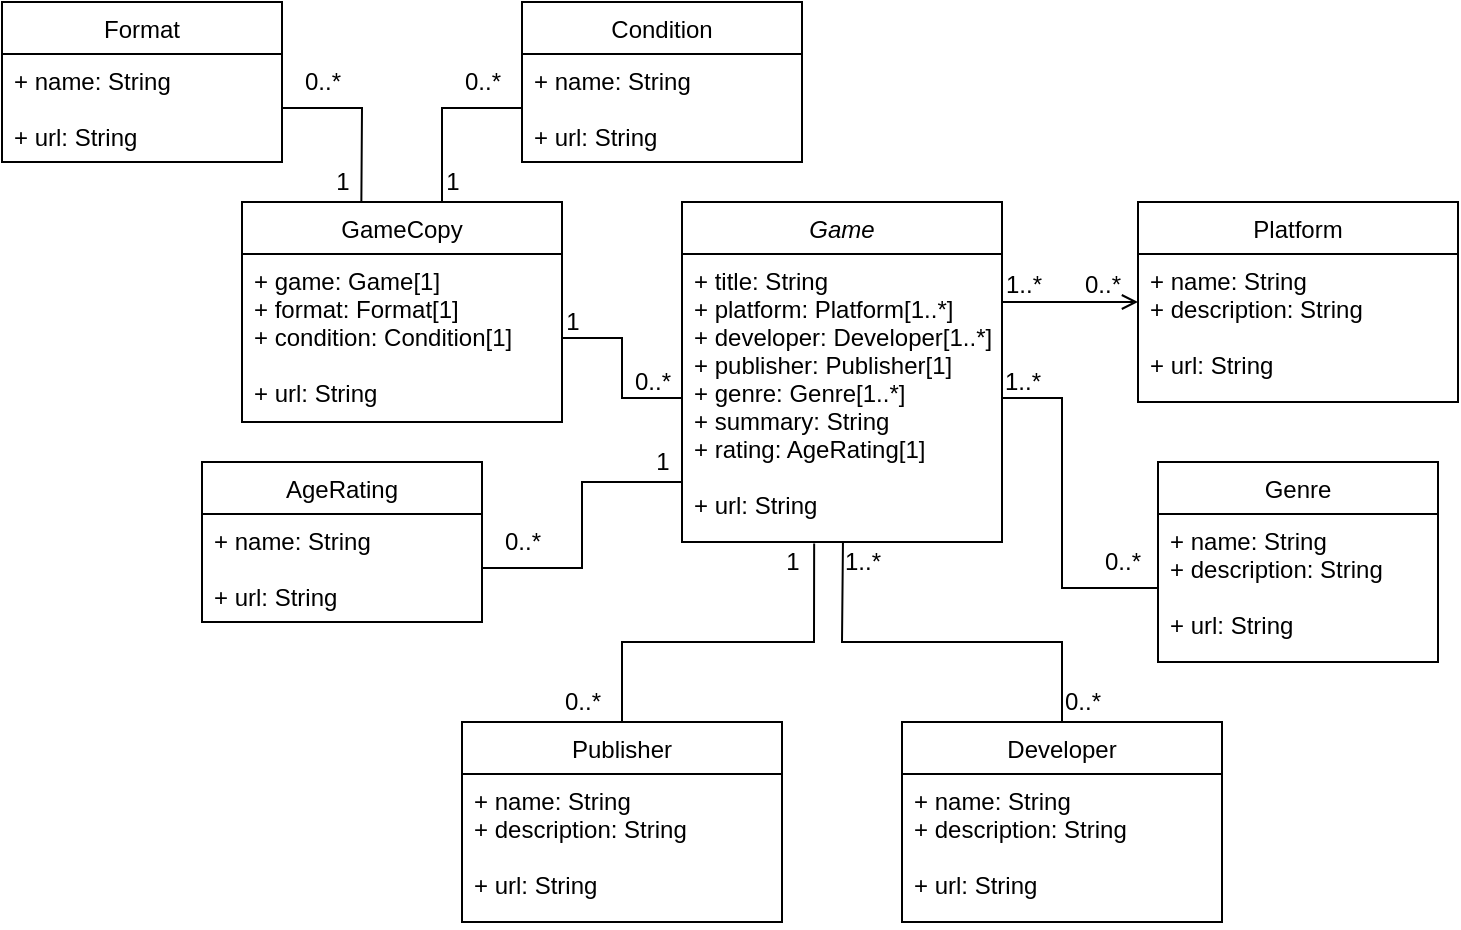 <mxfile version="20.7.4" type="device"><diagram id="C5RBs43oDa-KdzZeNtuy" name="Page-1"><mxGraphModel dx="1805" dy="578" grid="1" gridSize="10" guides="1" tooltips="1" connect="1" arrows="1" fold="1" page="1" pageScale="1" pageWidth="827" pageHeight="1169" math="0" shadow="0"><root><mxCell id="WIyWlLk6GJQsqaUBKTNV-0"/><mxCell id="WIyWlLk6GJQsqaUBKTNV-1" parent="WIyWlLk6GJQsqaUBKTNV-0"/><mxCell id="zkfFHV4jXpPFQw0GAbJ--0" value="Game" style="swimlane;fontStyle=2;align=center;verticalAlign=top;childLayout=stackLayout;horizontal=1;startSize=26;horizontalStack=0;resizeParent=1;resizeLast=0;collapsible=1;marginBottom=0;rounded=0;shadow=0;strokeWidth=1;" parent="WIyWlLk6GJQsqaUBKTNV-1" vertex="1"><mxGeometry x="280" y="120" width="160" height="170" as="geometry"><mxRectangle x="230" y="140" width="160" height="26" as="alternateBounds"/></mxGeometry></mxCell><mxCell id="zkfFHV4jXpPFQw0GAbJ--1" value="+ title: String&#10;+ platform: Platform[1..*]&#10;+ developer: Developer[1..*]&#10;+ publisher: Publisher[1]&#10;+ genre: Genre[1..*]&#10;+ summary: String&#10;+ rating: AgeRating[1]&#10;&#10;+ url: String" style="text;align=left;verticalAlign=top;spacingLeft=4;spacingRight=4;overflow=hidden;rotatable=0;points=[[0,0.5],[1,0.5]];portConstraint=eastwest;" parent="zkfFHV4jXpPFQw0GAbJ--0" vertex="1"><mxGeometry y="26" width="160" height="144" as="geometry"/></mxCell><mxCell id="zkfFHV4jXpPFQw0GAbJ--17" value="Platform" style="swimlane;fontStyle=0;align=center;verticalAlign=top;childLayout=stackLayout;horizontal=1;startSize=26;horizontalStack=0;resizeParent=1;resizeLast=0;collapsible=1;marginBottom=0;rounded=0;shadow=0;strokeWidth=1;" parent="WIyWlLk6GJQsqaUBKTNV-1" vertex="1"><mxGeometry x="508" y="120" width="160" height="100" as="geometry"><mxRectangle x="550" y="140" width="160" height="26" as="alternateBounds"/></mxGeometry></mxCell><mxCell id="zkfFHV4jXpPFQw0GAbJ--18" value="+ name: String&#10;+ description: String&#10;&#10;+ url: String" style="text;align=left;verticalAlign=top;spacingLeft=4;spacingRight=4;overflow=hidden;rotatable=0;points=[[0,0.5],[1,0.5]];portConstraint=eastwest;" parent="zkfFHV4jXpPFQw0GAbJ--17" vertex="1"><mxGeometry y="26" width="160" height="74" as="geometry"/></mxCell><mxCell id="zkfFHV4jXpPFQw0GAbJ--26" value="" style="endArrow=open;shadow=0;strokeWidth=1;rounded=0;endFill=1;edgeStyle=elbowEdgeStyle;elbow=vertical;" parent="WIyWlLk6GJQsqaUBKTNV-1" source="zkfFHV4jXpPFQw0GAbJ--0" target="zkfFHV4jXpPFQw0GAbJ--17" edge="1"><mxGeometry x="0.5" y="41" relative="1" as="geometry"><mxPoint x="380" y="192" as="sourcePoint"/><mxPoint x="540" y="192" as="targetPoint"/><mxPoint x="-40" y="32" as="offset"/></mxGeometry></mxCell><mxCell id="zkfFHV4jXpPFQw0GAbJ--27" value="1..*" style="resizable=0;align=left;verticalAlign=bottom;labelBackgroundColor=none;fontSize=12;" parent="zkfFHV4jXpPFQw0GAbJ--26" connectable="0" vertex="1"><mxGeometry x="-1" relative="1" as="geometry"><mxPoint as="offset"/></mxGeometry></mxCell><mxCell id="zkfFHV4jXpPFQw0GAbJ--28" value="0..*" style="resizable=0;align=right;verticalAlign=bottom;labelBackgroundColor=none;fontSize=12;" parent="zkfFHV4jXpPFQw0GAbJ--26" connectable="0" vertex="1"><mxGeometry x="1" relative="1" as="geometry"><mxPoint x="-7" as="offset"/></mxGeometry></mxCell><mxCell id="EAxgNITECGSndY4GFsJH-0" value="Genre" style="swimlane;fontStyle=0;childLayout=stackLayout;horizontal=1;startSize=26;fillColor=none;horizontalStack=0;resizeParent=1;resizeParentMax=0;resizeLast=0;collapsible=1;marginBottom=0;" parent="WIyWlLk6GJQsqaUBKTNV-1" vertex="1"><mxGeometry x="518" y="250" width="140" height="100" as="geometry"/></mxCell><mxCell id="EAxgNITECGSndY4GFsJH-1" value="+ name: String&#10;+ description: String&#10;&#10;+ url: String" style="text;strokeColor=none;fillColor=none;align=left;verticalAlign=top;spacingLeft=4;spacingRight=4;overflow=hidden;rotatable=0;points=[[0,0.5],[1,0.5]];portConstraint=eastwest;" parent="EAxgNITECGSndY4GFsJH-0" vertex="1"><mxGeometry y="26" width="140" height="74" as="geometry"/></mxCell><mxCell id="EAxgNITECGSndY4GFsJH-4" value="" style="endArrow=none;html=1;rounded=0;entryX=1;entryY=0.5;entryDx=0;entryDy=0;exitX=0;exitY=0.5;exitDx=0;exitDy=0;" parent="WIyWlLk6GJQsqaUBKTNV-1" source="EAxgNITECGSndY4GFsJH-1" target="zkfFHV4jXpPFQw0GAbJ--1" edge="1"><mxGeometry width="50" height="50" relative="1" as="geometry"><mxPoint x="500" y="313" as="sourcePoint"/><mxPoint x="480" y="320" as="targetPoint"/><Array as="points"><mxPoint x="470" y="313"/><mxPoint x="470" y="218"/></Array></mxGeometry></mxCell><mxCell id="EAxgNITECGSndY4GFsJH-5" value="1..*" style="text;html=1;align=center;verticalAlign=middle;resizable=0;points=[];autosize=1;strokeColor=none;fillColor=none;" parent="WIyWlLk6GJQsqaUBKTNV-1" vertex="1"><mxGeometry x="430" y="195" width="40" height="30" as="geometry"/></mxCell><mxCell id="EAxgNITECGSndY4GFsJH-6" value="0..*" style="text;html=1;align=center;verticalAlign=middle;resizable=0;points=[];autosize=1;strokeColor=none;fillColor=none;" parent="WIyWlLk6GJQsqaUBKTNV-1" vertex="1"><mxGeometry x="480" y="285" width="40" height="30" as="geometry"/></mxCell><mxCell id="EAxgNITECGSndY4GFsJH-7" value="Developer" style="swimlane;fontStyle=0;align=center;verticalAlign=top;childLayout=stackLayout;horizontal=1;startSize=26;horizontalStack=0;resizeParent=1;resizeLast=0;collapsible=1;marginBottom=0;rounded=0;shadow=0;strokeWidth=1;" parent="WIyWlLk6GJQsqaUBKTNV-1" vertex="1"><mxGeometry x="390" y="380" width="160" height="100" as="geometry"><mxRectangle x="550" y="140" width="160" height="26" as="alternateBounds"/></mxGeometry></mxCell><mxCell id="EAxgNITECGSndY4GFsJH-8" value="+ name: String&#10;+ description: String&#10;&#10;+ url: String" style="text;align=left;verticalAlign=top;spacingLeft=4;spacingRight=4;overflow=hidden;rotatable=0;points=[[0,0.5],[1,0.5]];portConstraint=eastwest;" parent="EAxgNITECGSndY4GFsJH-7" vertex="1"><mxGeometry y="26" width="160" height="74" as="geometry"/></mxCell><mxCell id="EAxgNITECGSndY4GFsJH-9" value="" style="endArrow=none;html=1;rounded=0;entryX=0.503;entryY=1.001;entryDx=0;entryDy=0;entryPerimeter=0;exitX=0.5;exitY=0;exitDx=0;exitDy=0;" parent="WIyWlLk6GJQsqaUBKTNV-1" source="EAxgNITECGSndY4GFsJH-7" target="zkfFHV4jXpPFQw0GAbJ--1" edge="1"><mxGeometry width="50" height="50" relative="1" as="geometry"><mxPoint x="320" y="400" as="sourcePoint"/><mxPoint x="370" y="350" as="targetPoint"/><Array as="points"><mxPoint x="470" y="340"/><mxPoint x="360" y="340"/></Array></mxGeometry></mxCell><mxCell id="EAxgNITECGSndY4GFsJH-10" value="1..*" style="text;html=1;align=center;verticalAlign=middle;resizable=0;points=[];autosize=1;strokeColor=none;fillColor=none;" parent="WIyWlLk6GJQsqaUBKTNV-1" vertex="1"><mxGeometry x="350" y="285" width="40" height="30" as="geometry"/></mxCell><mxCell id="EAxgNITECGSndY4GFsJH-11" value="0..*" style="text;html=1;align=center;verticalAlign=middle;resizable=0;points=[];autosize=1;strokeColor=none;fillColor=none;" parent="WIyWlLk6GJQsqaUBKTNV-1" vertex="1"><mxGeometry x="460" y="355" width="40" height="30" as="geometry"/></mxCell><mxCell id="EAxgNITECGSndY4GFsJH-12" value="Publisher" style="swimlane;fontStyle=0;align=center;verticalAlign=top;childLayout=stackLayout;horizontal=1;startSize=26;horizontalStack=0;resizeParent=1;resizeLast=0;collapsible=1;marginBottom=0;rounded=0;shadow=0;strokeWidth=1;" parent="WIyWlLk6GJQsqaUBKTNV-1" vertex="1"><mxGeometry x="170" y="380" width="160" height="100" as="geometry"><mxRectangle x="550" y="140" width="160" height="26" as="alternateBounds"/></mxGeometry></mxCell><mxCell id="EAxgNITECGSndY4GFsJH-13" value="+ name: String&#10;+ description: String&#10;&#10;+ url: String" style="text;align=left;verticalAlign=top;spacingLeft=4;spacingRight=4;overflow=hidden;rotatable=0;points=[[0,0.5],[1,0.5]];portConstraint=eastwest;" parent="EAxgNITECGSndY4GFsJH-12" vertex="1"><mxGeometry y="26" width="160" height="74" as="geometry"/></mxCell><mxCell id="EAxgNITECGSndY4GFsJH-14" value="" style="endArrow=none;html=1;rounded=0;entryX=0.413;entryY=1.005;entryDx=0;entryDy=0;entryPerimeter=0;exitX=0.5;exitY=0;exitDx=0;exitDy=0;" parent="WIyWlLk6GJQsqaUBKTNV-1" source="EAxgNITECGSndY4GFsJH-12" target="zkfFHV4jXpPFQw0GAbJ--1" edge="1"><mxGeometry width="50" height="50" relative="1" as="geometry"><mxPoint x="310" y="380" as="sourcePoint"/><mxPoint x="200.48" y="290.144" as="targetPoint"/><Array as="points"><mxPoint x="250" y="340"/><mxPoint x="346" y="340"/></Array></mxGeometry></mxCell><mxCell id="EAxgNITECGSndY4GFsJH-15" value="1" style="text;html=1;align=center;verticalAlign=middle;resizable=0;points=[];autosize=1;strokeColor=none;fillColor=none;" parent="WIyWlLk6GJQsqaUBKTNV-1" vertex="1"><mxGeometry x="320" y="285" width="30" height="30" as="geometry"/></mxCell><mxCell id="EAxgNITECGSndY4GFsJH-16" value="0..*" style="text;html=1;align=center;verticalAlign=middle;resizable=0;points=[];autosize=1;strokeColor=none;fillColor=none;" parent="WIyWlLk6GJQsqaUBKTNV-1" vertex="1"><mxGeometry x="210" y="355" width="40" height="30" as="geometry"/></mxCell><mxCell id="EAxgNITECGSndY4GFsJH-17" value="AgeRating" style="swimlane;fontStyle=0;childLayout=stackLayout;horizontal=1;startSize=26;fillColor=none;horizontalStack=0;resizeParent=1;resizeParentMax=0;resizeLast=0;collapsible=1;marginBottom=0;" parent="WIyWlLk6GJQsqaUBKTNV-1" vertex="1"><mxGeometry x="40" y="250" width="140" height="80" as="geometry"/></mxCell><mxCell id="EAxgNITECGSndY4GFsJH-18" value="+ name: String&#10;&#10;+ url: String" style="text;strokeColor=none;fillColor=none;align=left;verticalAlign=top;spacingLeft=4;spacingRight=4;overflow=hidden;rotatable=0;points=[[0,0.5],[1,0.5]];portConstraint=eastwest;" parent="EAxgNITECGSndY4GFsJH-17" vertex="1"><mxGeometry y="26" width="140" height="54" as="geometry"/></mxCell><mxCell id="EAxgNITECGSndY4GFsJH-21" value="GameCopy" style="swimlane;fontStyle=0;align=center;verticalAlign=top;childLayout=stackLayout;horizontal=1;startSize=26;horizontalStack=0;resizeParent=1;resizeLast=0;collapsible=1;marginBottom=0;rounded=0;shadow=0;strokeWidth=1;" parent="WIyWlLk6GJQsqaUBKTNV-1" vertex="1"><mxGeometry x="60" y="120" width="160" height="110" as="geometry"><mxRectangle x="550" y="140" width="160" height="26" as="alternateBounds"/></mxGeometry></mxCell><mxCell id="EAxgNITECGSndY4GFsJH-22" value="+ game: Game[1]&#10;+ format: Format[1]&#10;+ condition: Condition[1]&#10;&#10;+ url: String" style="text;align=left;verticalAlign=top;spacingLeft=4;spacingRight=4;overflow=hidden;rotatable=0;points=[[0,0.5],[1,0.5]];portConstraint=eastwest;" parent="EAxgNITECGSndY4GFsJH-21" vertex="1"><mxGeometry y="26" width="160" height="84" as="geometry"/></mxCell><mxCell id="EAxgNITECGSndY4GFsJH-23" value="" style="endArrow=none;html=1;rounded=0;exitX=1;exitY=0.5;exitDx=0;exitDy=0;" parent="WIyWlLk6GJQsqaUBKTNV-1" source="EAxgNITECGSndY4GFsJH-18" edge="1"><mxGeometry width="50" height="50" relative="1" as="geometry"><mxPoint x="200" y="320" as="sourcePoint"/><mxPoint x="280" y="260" as="targetPoint"/><Array as="points"><mxPoint x="230" y="303"/><mxPoint x="230" y="260"/></Array></mxGeometry></mxCell><mxCell id="EAxgNITECGSndY4GFsJH-24" value="1" style="text;html=1;align=center;verticalAlign=middle;resizable=0;points=[];autosize=1;strokeColor=none;fillColor=none;" parent="WIyWlLk6GJQsqaUBKTNV-1" vertex="1"><mxGeometry x="255" y="235" width="30" height="30" as="geometry"/></mxCell><mxCell id="EAxgNITECGSndY4GFsJH-25" value="0..*" style="text;html=1;align=center;verticalAlign=middle;resizable=0;points=[];autosize=1;strokeColor=none;fillColor=none;" parent="WIyWlLk6GJQsqaUBKTNV-1" vertex="1"><mxGeometry x="180" y="275" width="40" height="30" as="geometry"/></mxCell><mxCell id="EAxgNITECGSndY4GFsJH-26" value="" style="endArrow=none;html=1;rounded=0;entryX=0;entryY=0.5;entryDx=0;entryDy=0;exitX=1;exitY=0.5;exitDx=0;exitDy=0;" parent="WIyWlLk6GJQsqaUBKTNV-1" source="EAxgNITECGSndY4GFsJH-22" target="zkfFHV4jXpPFQw0GAbJ--1" edge="1"><mxGeometry width="50" height="50" relative="1" as="geometry"><mxPoint x="230" y="230" as="sourcePoint"/><mxPoint x="280" y="180" as="targetPoint"/><Array as="points"><mxPoint x="250" y="188"/><mxPoint x="250" y="218"/></Array></mxGeometry></mxCell><mxCell id="EAxgNITECGSndY4GFsJH-27" value="1" style="text;html=1;align=center;verticalAlign=middle;resizable=0;points=[];autosize=1;strokeColor=none;fillColor=none;" parent="WIyWlLk6GJQsqaUBKTNV-1" vertex="1"><mxGeometry x="210" y="165" width="30" height="30" as="geometry"/></mxCell><mxCell id="EAxgNITECGSndY4GFsJH-28" value="0..*" style="text;html=1;align=center;verticalAlign=middle;resizable=0;points=[];autosize=1;strokeColor=none;fillColor=none;" parent="WIyWlLk6GJQsqaUBKTNV-1" vertex="1"><mxGeometry x="245" y="195" width="40" height="30" as="geometry"/></mxCell><mxCell id="EAxgNITECGSndY4GFsJH-29" value="Condition" style="swimlane;fontStyle=0;childLayout=stackLayout;horizontal=1;startSize=26;fillColor=none;horizontalStack=0;resizeParent=1;resizeParentMax=0;resizeLast=0;collapsible=1;marginBottom=0;" parent="WIyWlLk6GJQsqaUBKTNV-1" vertex="1"><mxGeometry x="200" y="20" width="140" height="80" as="geometry"/></mxCell><mxCell id="EAxgNITECGSndY4GFsJH-30" value="+ name: String&#10;&#10;+ url: String" style="text;strokeColor=none;fillColor=none;align=left;verticalAlign=top;spacingLeft=4;spacingRight=4;overflow=hidden;rotatable=0;points=[[0,0.5],[1,0.5]];portConstraint=eastwest;" parent="EAxgNITECGSndY4GFsJH-29" vertex="1"><mxGeometry y="26" width="140" height="54" as="geometry"/></mxCell><mxCell id="EAxgNITECGSndY4GFsJH-31" value="Format" style="swimlane;fontStyle=0;childLayout=stackLayout;horizontal=1;startSize=26;fillColor=none;horizontalStack=0;resizeParent=1;resizeParentMax=0;resizeLast=0;collapsible=1;marginBottom=0;" parent="WIyWlLk6GJQsqaUBKTNV-1" vertex="1"><mxGeometry x="-60" y="20" width="140" height="80" as="geometry"/></mxCell><mxCell id="EAxgNITECGSndY4GFsJH-32" value="+ name: String&#10;&#10;+ url: String" style="text;strokeColor=none;fillColor=none;align=left;verticalAlign=top;spacingLeft=4;spacingRight=4;overflow=hidden;rotatable=0;points=[[0,0.5],[1,0.5]];portConstraint=eastwest;" parent="EAxgNITECGSndY4GFsJH-31" vertex="1"><mxGeometry y="26" width="140" height="54" as="geometry"/></mxCell><mxCell id="EAxgNITECGSndY4GFsJH-33" value="" style="endArrow=none;html=1;rounded=0;entryX=1;entryY=0.5;entryDx=0;entryDy=0;exitX=0.373;exitY=-0.001;exitDx=0;exitDy=0;exitPerimeter=0;" parent="WIyWlLk6GJQsqaUBKTNV-1" source="EAxgNITECGSndY4GFsJH-21" target="EAxgNITECGSndY4GFsJH-32" edge="1"><mxGeometry width="50" height="50" relative="1" as="geometry"><mxPoint x="110" y="100" as="sourcePoint"/><mxPoint x="160" y="50" as="targetPoint"/><Array as="points"><mxPoint x="120" y="73"/></Array></mxGeometry></mxCell><mxCell id="EAxgNITECGSndY4GFsJH-34" value="" style="endArrow=none;html=1;rounded=0;entryX=0;entryY=0.5;entryDx=0;entryDy=0;" parent="WIyWlLk6GJQsqaUBKTNV-1" target="EAxgNITECGSndY4GFsJH-30" edge="1"><mxGeometry width="50" height="50" relative="1" as="geometry"><mxPoint x="160" y="120" as="sourcePoint"/><mxPoint x="200" y="80" as="targetPoint"/><Array as="points"><mxPoint x="160" y="73"/></Array></mxGeometry></mxCell><mxCell id="EAxgNITECGSndY4GFsJH-35" value="1" style="text;html=1;align=center;verticalAlign=middle;resizable=0;points=[];autosize=1;strokeColor=none;fillColor=none;" parent="WIyWlLk6GJQsqaUBKTNV-1" vertex="1"><mxGeometry x="95" y="95" width="30" height="30" as="geometry"/></mxCell><mxCell id="EAxgNITECGSndY4GFsJH-36" value="1" style="text;html=1;align=center;verticalAlign=middle;resizable=0;points=[];autosize=1;strokeColor=none;fillColor=none;" parent="WIyWlLk6GJQsqaUBKTNV-1" vertex="1"><mxGeometry x="150" y="95" width="30" height="30" as="geometry"/></mxCell><mxCell id="EAxgNITECGSndY4GFsJH-37" value="0..*" style="text;html=1;align=center;verticalAlign=middle;resizable=0;points=[];autosize=1;strokeColor=none;fillColor=none;" parent="WIyWlLk6GJQsqaUBKTNV-1" vertex="1"><mxGeometry x="80" y="45" width="40" height="30" as="geometry"/></mxCell><mxCell id="EAxgNITECGSndY4GFsJH-38" value="0..*" style="text;html=1;align=center;verticalAlign=middle;resizable=0;points=[];autosize=1;strokeColor=none;fillColor=none;" parent="WIyWlLk6GJQsqaUBKTNV-1" vertex="1"><mxGeometry x="160" y="45" width="40" height="30" as="geometry"/></mxCell></root></mxGraphModel></diagram></mxfile>